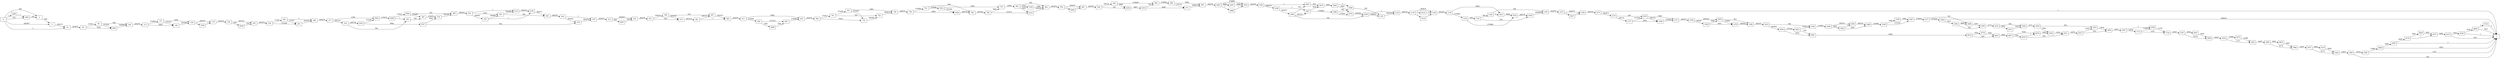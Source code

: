 digraph {
	graph [rankdir=LR]
	node [shape=rectangle]
	2 -> 3 [label=908]
	3 -> 22 [label=283475]
	22 -> 65 [label=283476]
	65 -> 83 [label=275817]
	65 -> 2002 [label=7659]
	83 -> 104 [label=582]
	83 -> 2002 [label=275235]
	104 -> 113 [label=283476]
	113 -> 137 [label=274994]
	113 -> 146 [label=8482]
	137 -> 146 [label=273154]
	137 -> 158 [label=1840]
	146 -> 158 [label=281636]
	158 -> 179 [label=283475]
	158 -> 3769 [label=1]
	179 -> 182 [label=283476]
	182 -> 203 [label=283152]
	182 -> 2039 [label=324]
	203 -> 230 [label=283476]
	230 -> 245 [label=11230]
	230 -> 251 [label=272246]
	245 -> 251 [label=11229]
	245 -> 266 [label=1]
	251 -> 266 [label=283475]
	266 -> 317 [label=283476]
	317 -> 332 [label=281310]
	317 -> 2060 [label=2166]
	332 -> 353 [label=582]
	332 -> 3325 [label=280728]
	353 -> 365 [label=583]
	365 -> 374 [label=274670]
	374 -> 389 [label=282329]
	389 -> 401 [label=282653]
	401 -> 416 [label=280487]
	401 -> 422 [label=2165]
	401 -> 2133 [label=1]
	416 -> 422 [label=280486]
	416 -> 2145 [label=1]
	422 -> 444 [label=582]
	422 -> 2133 [label=282069]
	444 -> 452 [label=282653]
	452 -> 476 [label=282652]
	452 -> 479 [label=1]
	476 -> 479 [label=283475]
	479 -> 512 [label=283476]
	512 -> 533 [label=282653]
	512 -> 4997 [label=823]
	533 -> 551 [label=283476]
	551 -> 566 [label=282653]
	551 -> 572 [label=823]
	566 -> 572 [label=282329]
	566 -> 587 [label=324]
	572 -> 581 [label=283152]
	581 -> 587 [label=283151]
	581 -> 602 [label=1]
	587 -> 602 [label=283475]
	602 -> 611 [label=283476]
	611 -> 626 [label=274994]
	611 -> 653 [label=8482]
	626 -> 647 [label=273154]
	626 -> 3689 [label=1840]
	647 -> 653 [label=274994]
	653 -> 695 [label=283476]
	695 -> 701 [label=275817]
	695 -> 716 [label=7659]
	701 -> 707 [label=275493]
	701 -> 722 [label=324]
	707 -> 716 [label=272830]
	707 -> 728 [label=2663]
	716 -> 722 [label=280489]
	722 -> 728 [label=280813]
	728 -> 758 [label=283476]
	758 -> 761 [label=274994]
	758 -> 3444 [label=8482]
	761 -> 782 [label=906]
	761 -> 3552 [label=274088]
	782 -> 785 [label=281636]
	785 -> 797 [label=9065]
	785 -> 2212 [label=272571]
	797 -> 803 [label=10905]
	803 -> 824 [label=582]
	803 -> 2212 [label=8483]
	803 -> 3729 [label=1840]
	824 -> 876 [label=283476]
	876 -> 897 [label=283475]
	876 -> 4289 [label=1]
	897 -> 926 [label=283476]
	926 -> 944 [label=283151]
	926 -> 2250 [label=325]
	944 -> 965 [label=274669]
	944 -> 2250 [label=8482]
	965 -> 966 [label=274994]
	966 -> 971 [label=272331]
	966 -> 987 [label=2663]
	971 -> 987 [label=280813]
	987 -> 1002 [label=283476]
	1002 -> 1023 [label=274669]
	1002 -> 2287 [label=8806]
	1002 -> 3886 [label=1]
	1023 -> 1042 [label=283476]
	1042 -> 1048 [label=283475]
	1042 -> 3907 [label=1]
	1048 -> 1058 [label=283474]
	1048 -> 1067 [label=1]
	1058 -> 1067 [label=282327]
	1058 -> 2326 [label=324]
	1058 -> 3907 [label=823]
	1067 -> 1080 [label=274669]
	1067 -> 3475 [label=7659]
	1080 -> 1088 [label=582]
	1080 -> 3579 [label=274087]
	1088 -> 1101 [label=583]
	1101 -> 1118 [label=283475]
	1118 -> 1119 [label=283476]
	1119 -> 1140 [label=283474]
	1119 -> 3510 [label=1]
	1119 -> 5133 [label=1]
	1140 -> 1150 [label=283476]
	1150 -> 1152 [label=274994]
	1150 -> 3531 [label=8482]
	1152 -> 1155 [label=908]
	1152 -> 3533 [label=274086]
	1155 -> 1164 [label=584]
	1155 -> 2350 [label=324]
	1164 -> 1185 [label=582]
	1164 -> 3531 [label=2]
	1185 -> 1215 [label=283476]
	1215 -> 1236 [label=283475]
	1215 -> 3627 [label=1]
	1236 -> 1271 [label=283476]
	1271 -> 1 [label=1]
	1271 -> 1275 [label=283475]
	1275 -> 1277 [label=283151]
	1275 -> 2379 [label=324]
	1277 -> 1298 [label=5852]
	1277 -> 2379 [label=277299]
	1298 -> 1317 [label=274994]
	1317 -> 1340 [label=283475]
	1340 -> 1358 [label=14333]
	1340 -> 2404 [label=269142]
	1358 -> 1379 [label=5851]
	1358 -> 2404 [label=8482]
	1379 -> 1385 [label=282652]
	1385 -> 1423 [label=283475]
	1423 -> 1444 [label=582]
	1423 -> 2420 [label=282893]
	1444 -> 1448 [label=274993]
	1448 -> 1465 [label=5852]
	1448 -> 2459 [label=269141]
	1465 -> 1486 [label=5851]
	1465 -> 2459 [label=1]
	1486 -> 1546 [label=274993]
	1546 -> 1567 [label=273153]
	1546 -> 3749 [label=1840]
	1567 -> 1577 [label=274993]
	1577 -> 1580 [label=274228]
	1577 -> 2489 [label=765]
	1580 -> 1584 [label=5410]
	1580 -> 1 [label=268818]
	1584 -> 1605 [label=582]
	1584 -> 2489 [label=4828]
	1605 -> 1623 [label=6175]
	1623 -> 1644 [label=582]
	1623 -> 2515 [label=5593]
	1644 -> 1658 [label=6175]
	1658 -> 1679 [label=583]
	1658 -> 2520 [label=5592]
	1679 -> 1694 [label=13834]
	1694 -> 1697 [label=14657]
	1697 -> 1713 [label=14656]
	1697 -> 2540 [label=1]
	1713 -> 1734 [label=3187]
	1713 -> 2540 [label=11469]
	1734 -> 1787 [label=14657]
	1787 -> 1808 [label=10153]
	1787 -> 3647 [label=4504]
	1808 -> 1832 [label=14657]
	1832 -> 1853 [label=2171]
	1832 -> 2575 [label=12486]
	1853 -> 1868 [label=14657]
	1868 -> 1889 [label=6176]
	1868 -> 4818 [label=8481]
	1889 -> 1937 [label=14657]
	1937 -> 1958 [label=6175]
	1937 -> 4118 [label=8482]
	1958 -> 1965 [label=14657]
	1965 -> 1 [label=324]
	1965 -> 1982 [label=14333]
	1982 -> 3648 [label=12986]
	1982 -> 1 [label=1347]
	1983 -> 2 [label=325]
	2002 -> 104 [label=282894]
	2039 -> 203 [label=324]
	2060 -> 2066 [label=274412]
	2066 -> 2084 [label=274411]
	2066 -> 353 [label=1]
	2084 -> 389 [label=324]
	2084 -> 365 [label=274087]
	2133 -> 2145 [label=282070]
	2145 -> 444 [label=282071]
	2212 -> 824 [label=281054]
	2250 -> 2253 [label=8807]
	2253 -> 965 [label=325]
	2253 -> 971 [label=8482]
	2287 -> 1023 [label=8806]
	2326 -> 1101 [label=282892]
	2326 -> 1118 [label=1]
	2350 -> 1185 [label=282894]
	2379 -> 1298 [label=269142]
	2379 -> 1317 [label=8481]
	2404 -> 1379 [label=276801]
	2404 -> 1385 [label=823]
	2420 -> 2422 [label=275234]
	2420 -> 3987 [label=7659]
	2422 -> 1444 [label=274411]
	2422 -> 3987 [label=823]
	2459 -> 1486 [label=269142]
	2489 -> 1605 [label=5593]
	2515 -> 1644 [label=5593]
	2520 -> 2521 [label=13251]
	2521 -> 2527 [label=14074]
	2527 -> 1679 [label=13251]
	2527 -> 1694 [label=823]
	2540 -> 1734 [label=11470]
	2575 -> 1853 [label=12486]
	3269 -> 1983 [label=1]
	3325 -> 3327 [label=8482]
	3325 -> 2060 [label=272246]
	3327 -> 374 [label=7659]
	3327 -> 476 [label=823]
	3444 -> 782 [label=280730]
	3475 -> 3483 [label=8483]
	3483 -> 1088 [label=1]
	3483 -> 3579 [label=8482]
	3510 -> 1140 [label=1]
	3531 -> 3533 [label=8484]
	3533 -> 2350 [label=282570]
	3552 -> 3444 [label=272248]
	3552 -> 797 [label=1840]
	3579 -> 2326 [label=282569]
	3627 -> 1236 [label=1]
	3647 -> 1808 [label=4504]
	3648 -> 3649 [label=8483]
	3648 -> 1 [label=4503]
	3649 -> 1 [label=1]
	3649 -> 4176 [label=8482]
	3689 -> 647 [label=1840]
	3729 -> 824 [label=1840]
	3749 -> 1567 [label=1840]
	3769 -> 179 [label=1]
	3886 -> 1023 [label=1]
	3907 -> 3475 [label=824]
	3987 -> 4018 [label=8482]
	4018 -> 4043 [label=824]
	4018 -> 4778 [label=7658]
	4043 -> 4057 [label=8482]
	4057 -> 4070 [label=824]
	4057 -> 4078 [label=7658]
	4070 -> 4078 [label=1]
	4070 -> 2521 [label=823]
	4078 -> 2520 [label=7659]
	4118 -> 1958 [label=8482]
	4176 -> 4197 [label=1]
	4176 -> 4838 [label=8481]
	4197 -> 4219 [label=8482]
	4219 -> 1 [label=823]
	4219 -> 4228 [label=7659]
	4228 -> 1 [label=1]
	4228 -> 4840 [label=7658]
	4289 -> 897 [label=1]
	4778 -> 4043 [label=7658]
	4818 -> 1889 [label=8481]
	4838 -> 4197 [label=8481]
	4840 -> 1 [label=7657]
	4840 -> 5152 [label=1]
	4997 -> 533 [label=823]
	5133 -> 1140 [label=1]
	5152 -> 1 [label=1]
	0 -> 2 [label=583]
	0 -> 1983 [label=324]
	0 -> 3 [label=282567]
	0 -> 22 [label=1]
	0 -> 3269 [label=1]
}
